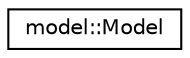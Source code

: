 digraph "Graphical Class Hierarchy"
{
  edge [fontname="Helvetica",fontsize="10",labelfontname="Helvetica",labelfontsize="10"];
  node [fontname="Helvetica",fontsize="10",shape=record];
  rankdir="LR";
  Node0 [label="model::Model",height=0.2,width=0.4,color="black", fillcolor="white", style="filled",URL="$classmodel_1_1Model.html",tooltip="A base class for different model implementation. "];
}
